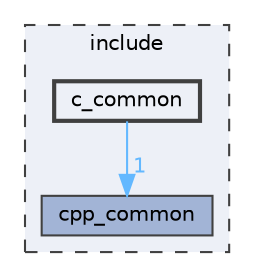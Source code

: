 digraph "c_common"
{
 // LATEX_PDF_SIZE
  bgcolor="transparent";
  edge [fontname=Helvetica,fontsize=10,labelfontname=Helvetica,labelfontsize=10];
  node [fontname=Helvetica,fontsize=10,shape=box,height=0.2,width=0.4];
  compound=true
  subgraph clusterdir_d44c64559bbebec7f509842c48db8b23 {
    graph [ bgcolor="#edf0f7", pencolor="grey25", label="include", fontname=Helvetica,fontsize=10 style="filled,dashed", URL="dir_d44c64559bbebec7f509842c48db8b23.html",tooltip=""]
  dir_f413d2883acb285bdeb0fac3ae939ed0 [label="cpp_common", fillcolor="#a2b4d6", color="grey25", style="filled", URL="dir_f413d2883acb285bdeb0fac3ae939ed0.html",tooltip=""];
  dir_9c50192407c36db226c38a2cd2bf7829 [label="c_common", fillcolor="#edf0f7", color="grey25", style="filled,bold", URL="dir_9c50192407c36db226c38a2cd2bf7829.html",tooltip=""];
  }
  dir_9c50192407c36db226c38a2cd2bf7829->dir_f413d2883acb285bdeb0fac3ae939ed0 [headlabel="1", labeldistance=1.5 headhref="dir_000018_000036.html" href="dir_000018_000036.html" color="steelblue1" fontcolor="steelblue1"];
}
